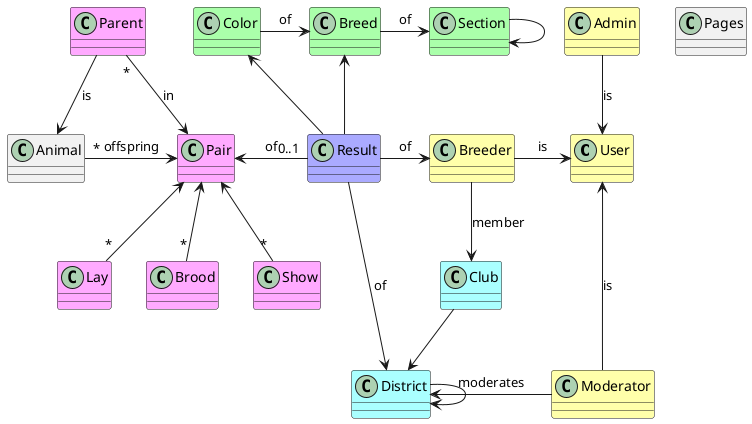 @startuml

class User #FFFFAA
class Breeder #FFFFAA
class Moderator #FFFFAA
class Admin #FFFFAA
class Club #AAFFFF
class District #AAFFFF
class Section #AAFFAA
class Breed #AAFFAA
class Color #AAFFAA
class Result #AAAAFF
class Pair #FFAAFF
class Parent #FFAAFF
class Lay #FFAAFF
class Brood #FFAAFF
class Show #FFAAFF

class Pages


User <-l- Breeder : is
User <-d- Moderator : is
User <-u- Admin : is

Moderator -l-> District : moderates

Parent --> Animal : is

Breed -r-> Section : of
Color -r-> Breed : of



Pair <-r- "0..1" Result : of
Pair <-l- "*" Parent : in
Pair <-d- "*"  Lay
Pair <-d- "*" Brood
Pair <-d- "*" Show
Pair <-l- "*" Animal : offspring

Result -> Breeder : of
Result -> District : of
Result -u-> Breed
Result -u-> Color


Breeder --> Club : member
Club --> District


Section -> Section
District -> District
@enduml